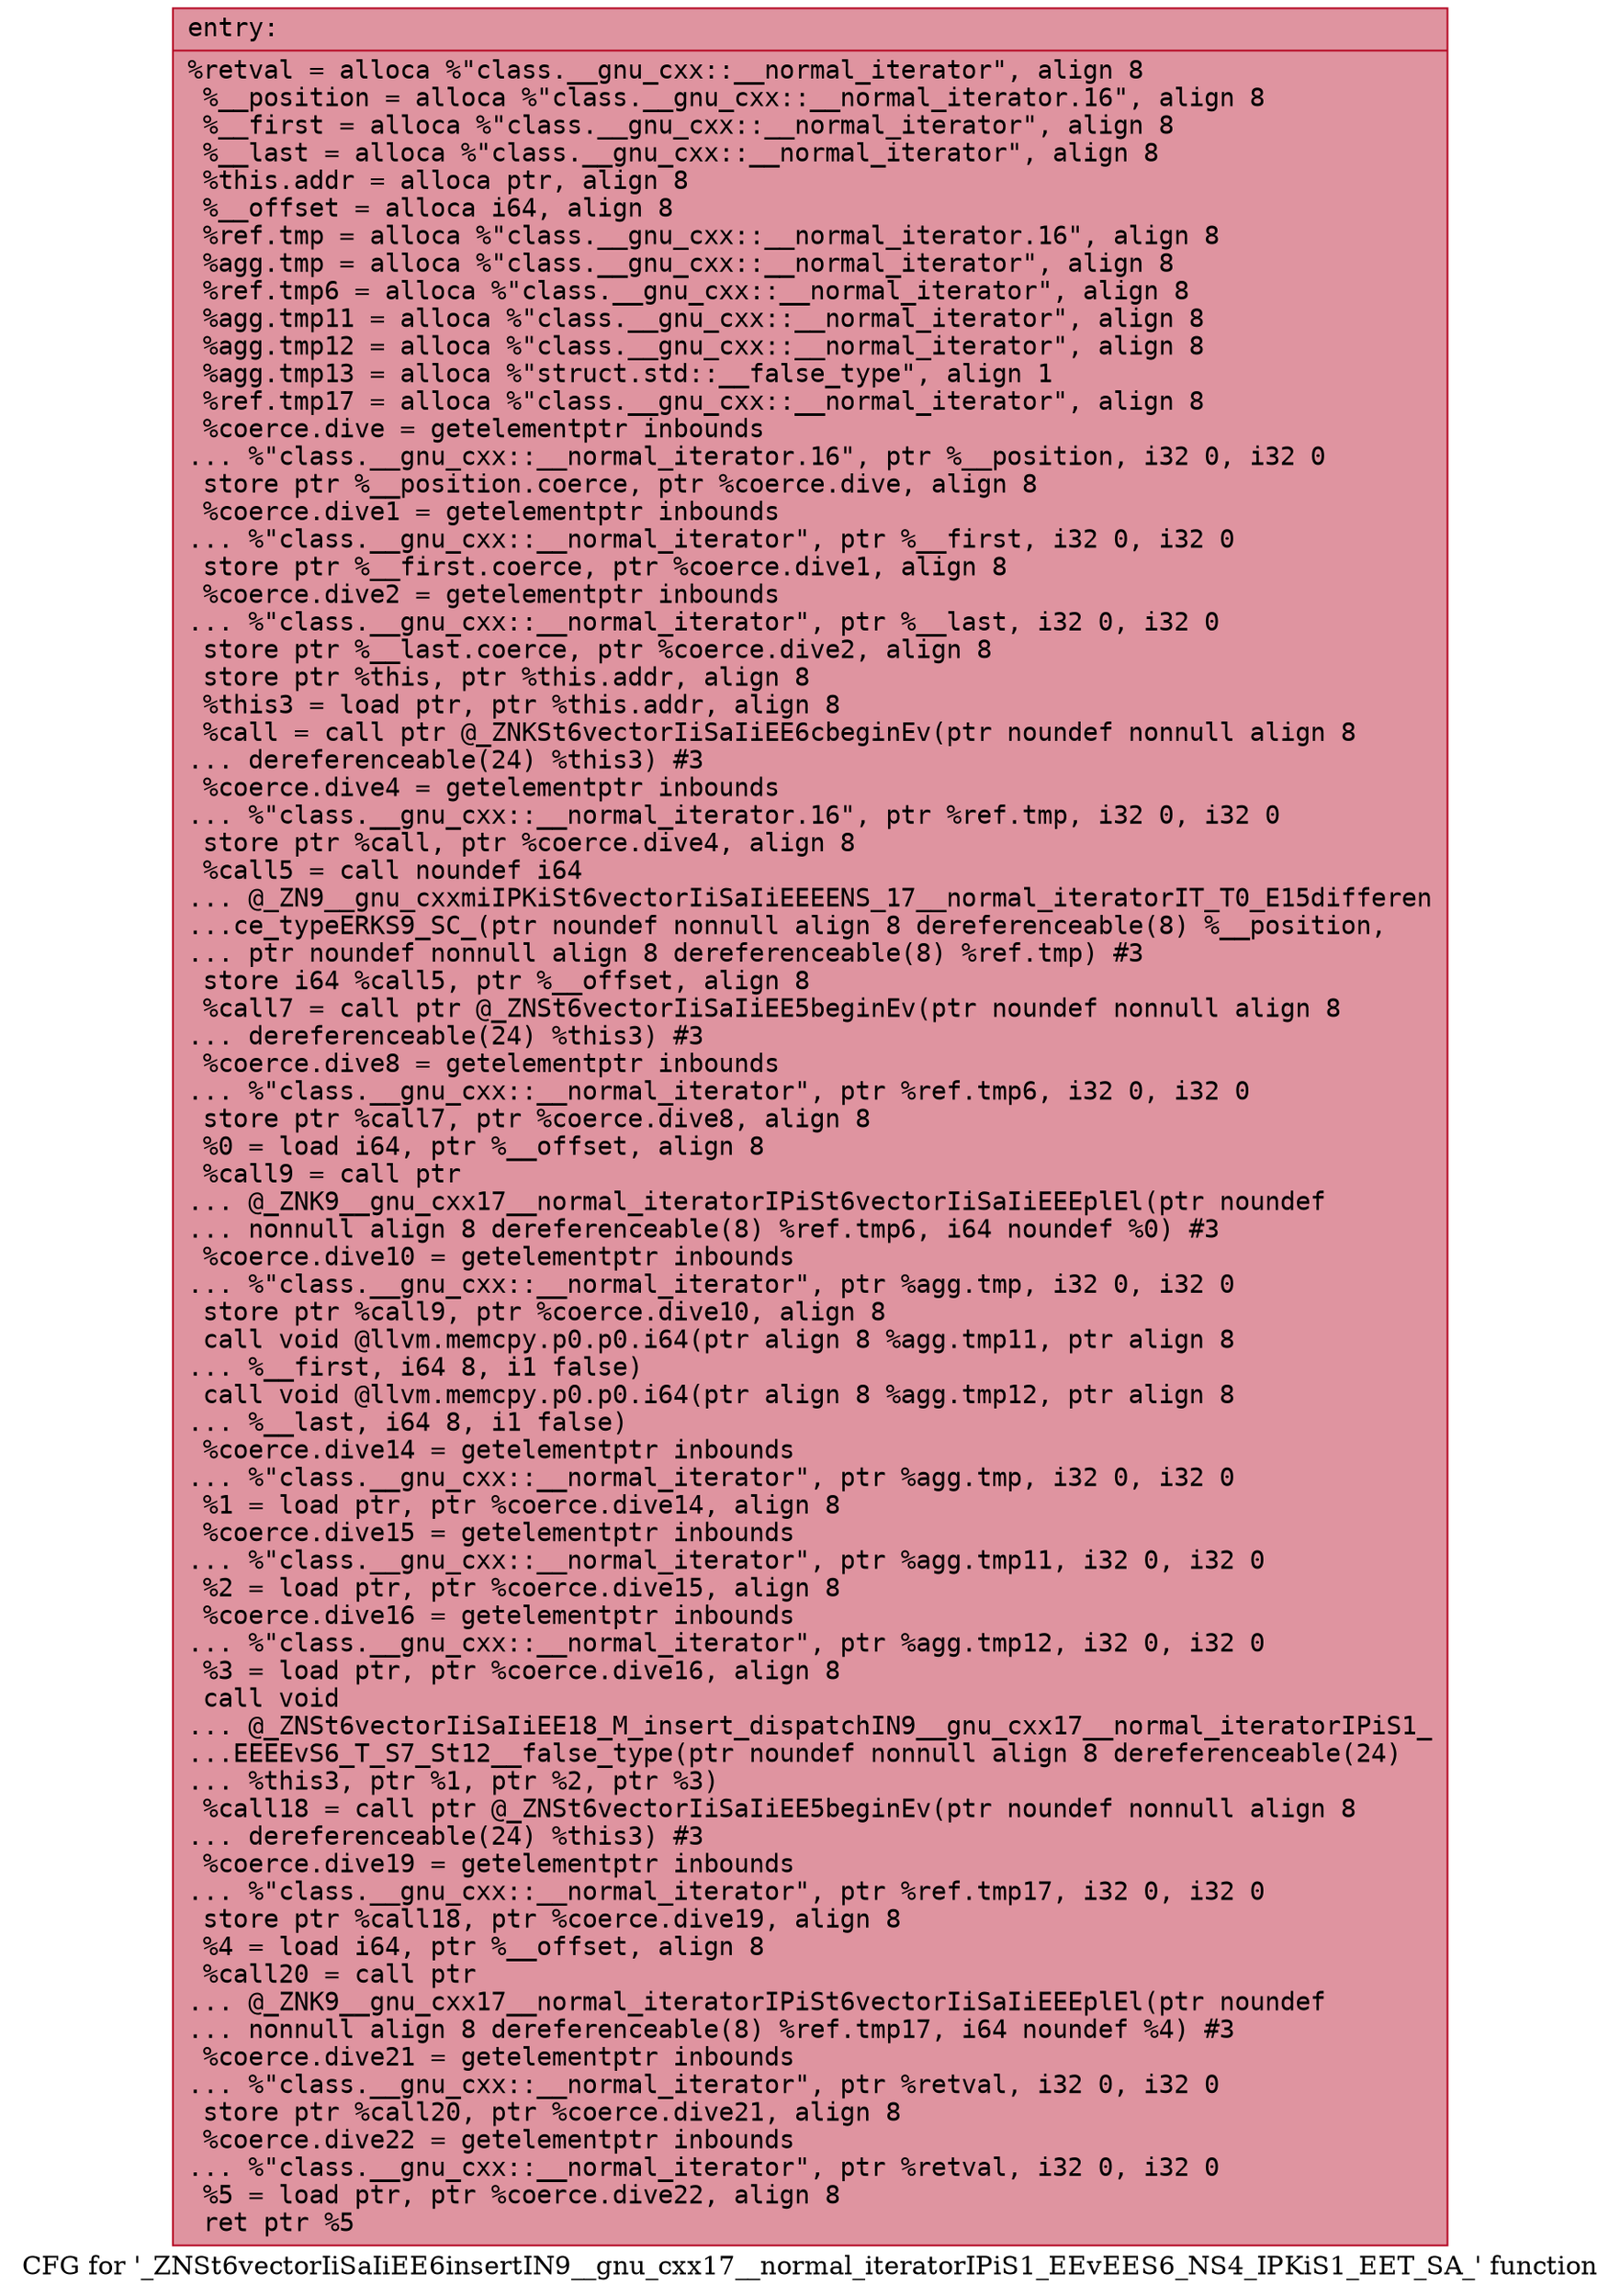 digraph "CFG for '_ZNSt6vectorIiSaIiEE6insertIN9__gnu_cxx17__normal_iteratorIPiS1_EEvEES6_NS4_IPKiS1_EET_SA_' function" {
	label="CFG for '_ZNSt6vectorIiSaIiEE6insertIN9__gnu_cxx17__normal_iteratorIPiS1_EEvEES6_NS4_IPKiS1_EET_SA_' function";

	Node0x5579924d5a80 [shape=record,color="#b70d28ff", style=filled, fillcolor="#b70d2870" fontname="Courier",label="{entry:\l|  %retval = alloca %\"class.__gnu_cxx::__normal_iterator\", align 8\l  %__position = alloca %\"class.__gnu_cxx::__normal_iterator.16\", align 8\l  %__first = alloca %\"class.__gnu_cxx::__normal_iterator\", align 8\l  %__last = alloca %\"class.__gnu_cxx::__normal_iterator\", align 8\l  %this.addr = alloca ptr, align 8\l  %__offset = alloca i64, align 8\l  %ref.tmp = alloca %\"class.__gnu_cxx::__normal_iterator.16\", align 8\l  %agg.tmp = alloca %\"class.__gnu_cxx::__normal_iterator\", align 8\l  %ref.tmp6 = alloca %\"class.__gnu_cxx::__normal_iterator\", align 8\l  %agg.tmp11 = alloca %\"class.__gnu_cxx::__normal_iterator\", align 8\l  %agg.tmp12 = alloca %\"class.__gnu_cxx::__normal_iterator\", align 8\l  %agg.tmp13 = alloca %\"struct.std::__false_type\", align 1\l  %ref.tmp17 = alloca %\"class.__gnu_cxx::__normal_iterator\", align 8\l  %coerce.dive = getelementptr inbounds\l... %\"class.__gnu_cxx::__normal_iterator.16\", ptr %__position, i32 0, i32 0\l  store ptr %__position.coerce, ptr %coerce.dive, align 8\l  %coerce.dive1 = getelementptr inbounds\l... %\"class.__gnu_cxx::__normal_iterator\", ptr %__first, i32 0, i32 0\l  store ptr %__first.coerce, ptr %coerce.dive1, align 8\l  %coerce.dive2 = getelementptr inbounds\l... %\"class.__gnu_cxx::__normal_iterator\", ptr %__last, i32 0, i32 0\l  store ptr %__last.coerce, ptr %coerce.dive2, align 8\l  store ptr %this, ptr %this.addr, align 8\l  %this3 = load ptr, ptr %this.addr, align 8\l  %call = call ptr @_ZNKSt6vectorIiSaIiEE6cbeginEv(ptr noundef nonnull align 8\l... dereferenceable(24) %this3) #3\l  %coerce.dive4 = getelementptr inbounds\l... %\"class.__gnu_cxx::__normal_iterator.16\", ptr %ref.tmp, i32 0, i32 0\l  store ptr %call, ptr %coerce.dive4, align 8\l  %call5 = call noundef i64\l... @_ZN9__gnu_cxxmiIPKiSt6vectorIiSaIiEEEENS_17__normal_iteratorIT_T0_E15differen\l...ce_typeERKS9_SC_(ptr noundef nonnull align 8 dereferenceable(8) %__position,\l... ptr noundef nonnull align 8 dereferenceable(8) %ref.tmp) #3\l  store i64 %call5, ptr %__offset, align 8\l  %call7 = call ptr @_ZNSt6vectorIiSaIiEE5beginEv(ptr noundef nonnull align 8\l... dereferenceable(24) %this3) #3\l  %coerce.dive8 = getelementptr inbounds\l... %\"class.__gnu_cxx::__normal_iterator\", ptr %ref.tmp6, i32 0, i32 0\l  store ptr %call7, ptr %coerce.dive8, align 8\l  %0 = load i64, ptr %__offset, align 8\l  %call9 = call ptr\l... @_ZNK9__gnu_cxx17__normal_iteratorIPiSt6vectorIiSaIiEEEplEl(ptr noundef\l... nonnull align 8 dereferenceable(8) %ref.tmp6, i64 noundef %0) #3\l  %coerce.dive10 = getelementptr inbounds\l... %\"class.__gnu_cxx::__normal_iterator\", ptr %agg.tmp, i32 0, i32 0\l  store ptr %call9, ptr %coerce.dive10, align 8\l  call void @llvm.memcpy.p0.p0.i64(ptr align 8 %agg.tmp11, ptr align 8\l... %__first, i64 8, i1 false)\l  call void @llvm.memcpy.p0.p0.i64(ptr align 8 %agg.tmp12, ptr align 8\l... %__last, i64 8, i1 false)\l  %coerce.dive14 = getelementptr inbounds\l... %\"class.__gnu_cxx::__normal_iterator\", ptr %agg.tmp, i32 0, i32 0\l  %1 = load ptr, ptr %coerce.dive14, align 8\l  %coerce.dive15 = getelementptr inbounds\l... %\"class.__gnu_cxx::__normal_iterator\", ptr %agg.tmp11, i32 0, i32 0\l  %2 = load ptr, ptr %coerce.dive15, align 8\l  %coerce.dive16 = getelementptr inbounds\l... %\"class.__gnu_cxx::__normal_iterator\", ptr %agg.tmp12, i32 0, i32 0\l  %3 = load ptr, ptr %coerce.dive16, align 8\l  call void\l... @_ZNSt6vectorIiSaIiEE18_M_insert_dispatchIN9__gnu_cxx17__normal_iteratorIPiS1_\l...EEEEvS6_T_S7_St12__false_type(ptr noundef nonnull align 8 dereferenceable(24)\l... %this3, ptr %1, ptr %2, ptr %3)\l  %call18 = call ptr @_ZNSt6vectorIiSaIiEE5beginEv(ptr noundef nonnull align 8\l... dereferenceable(24) %this3) #3\l  %coerce.dive19 = getelementptr inbounds\l... %\"class.__gnu_cxx::__normal_iterator\", ptr %ref.tmp17, i32 0, i32 0\l  store ptr %call18, ptr %coerce.dive19, align 8\l  %4 = load i64, ptr %__offset, align 8\l  %call20 = call ptr\l... @_ZNK9__gnu_cxx17__normal_iteratorIPiSt6vectorIiSaIiEEEplEl(ptr noundef\l... nonnull align 8 dereferenceable(8) %ref.tmp17, i64 noundef %4) #3\l  %coerce.dive21 = getelementptr inbounds\l... %\"class.__gnu_cxx::__normal_iterator\", ptr %retval, i32 0, i32 0\l  store ptr %call20, ptr %coerce.dive21, align 8\l  %coerce.dive22 = getelementptr inbounds\l... %\"class.__gnu_cxx::__normal_iterator\", ptr %retval, i32 0, i32 0\l  %5 = load ptr, ptr %coerce.dive22, align 8\l  ret ptr %5\l}"];
}

